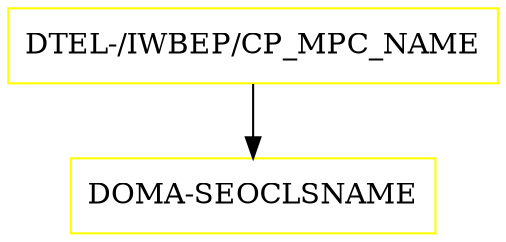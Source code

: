 digraph G {
  "DTEL-/IWBEP/CP_MPC_NAME" [shape=box,color=yellow];
  "DOMA-SEOCLSNAME" [shape=box,color=yellow,URL="./DOMA_SEOCLSNAME.html"];
  "DTEL-/IWBEP/CP_MPC_NAME" -> "DOMA-SEOCLSNAME";
}
